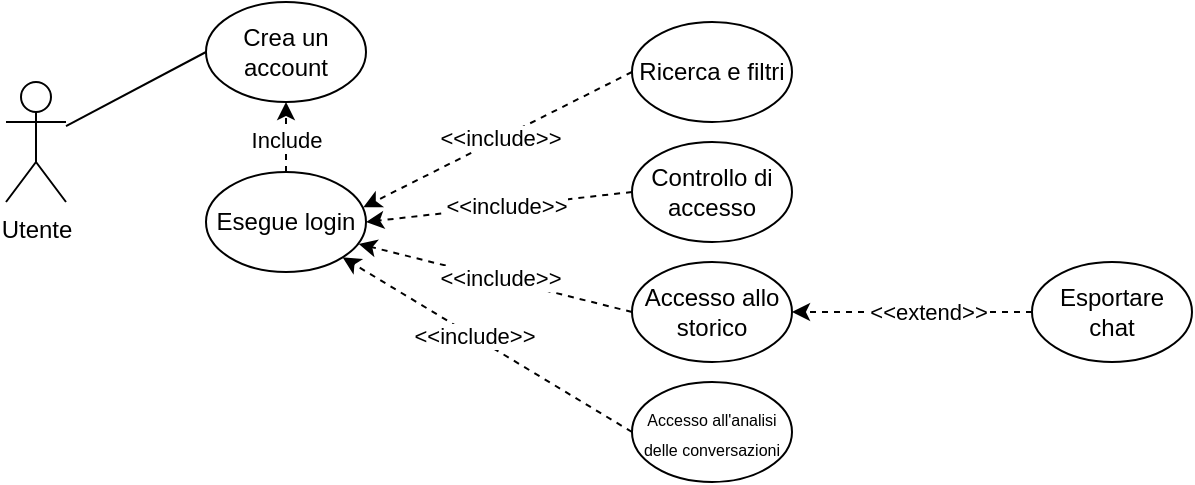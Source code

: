 <mxfile version="24.7.12">
  <diagram name="Pagina-1" id="y0HrhLQ2pEvVetHJkKMp">
    <mxGraphModel dx="989" dy="514" grid="1" gridSize="10" guides="1" tooltips="1" connect="1" arrows="1" fold="1" page="1" pageScale="1" pageWidth="827" pageHeight="1169" math="0" shadow="0">
      <root>
        <mxCell id="0" />
        <mxCell id="1" parent="0" />
        <mxCell id="rlAfkRkF3ex-MCZ8_QVs-6" value="Utente" style="shape=umlActor;verticalLabelPosition=bottom;verticalAlign=top;html=1;outlineConnect=0;" parent="1" vertex="1">
          <mxGeometry x="100" y="220" width="30" height="60" as="geometry" />
        </mxCell>
        <mxCell id="rlAfkRkF3ex-MCZ8_QVs-7" value="Esegue login" style="ellipse;whiteSpace=wrap;html=1;" parent="1" vertex="1">
          <mxGeometry x="200" y="265" width="80" height="50" as="geometry" />
        </mxCell>
        <mxCell id="rlAfkRkF3ex-MCZ8_QVs-9" value="Ricerca e filtri" style="ellipse;whiteSpace=wrap;html=1;" parent="1" vertex="1">
          <mxGeometry x="413" y="190" width="80" height="50" as="geometry" />
        </mxCell>
        <mxCell id="rlAfkRkF3ex-MCZ8_QVs-10" value="Controllo di accesso" style="ellipse;whiteSpace=wrap;html=1;" parent="1" vertex="1">
          <mxGeometry x="413" y="250" width="80" height="50" as="geometry" />
        </mxCell>
        <mxCell id="rlAfkRkF3ex-MCZ8_QVs-11" value="Accesso allo storico" style="ellipse;whiteSpace=wrap;html=1;" parent="1" vertex="1">
          <mxGeometry x="413" y="310" width="80" height="50" as="geometry" />
        </mxCell>
        <mxCell id="rlAfkRkF3ex-MCZ8_QVs-12" value="&lt;font style=&quot;font-size: 8px;&quot;&gt;Accesso all&#39;analisi delle conversazioni&lt;/font&gt;" style="ellipse;whiteSpace=wrap;html=1;" parent="1" vertex="1">
          <mxGeometry x="413" y="370" width="80" height="50" as="geometry" />
        </mxCell>
        <mxCell id="rlAfkRkF3ex-MCZ8_QVs-13" value="Esportare chat" style="ellipse;whiteSpace=wrap;html=1;" parent="1" vertex="1">
          <mxGeometry x="613" y="310" width="80" height="50" as="geometry" />
        </mxCell>
        <mxCell id="rlAfkRkF3ex-MCZ8_QVs-16" value="" style="endArrow=classic;html=1;rounded=0;entryX=1;entryY=0.5;entryDx=0;entryDy=0;exitX=0;exitY=0.5;exitDx=0;exitDy=0;dashed=1;" parent="1" source="rlAfkRkF3ex-MCZ8_QVs-13" target="rlAfkRkF3ex-MCZ8_QVs-11" edge="1">
          <mxGeometry width="50" height="50" relative="1" as="geometry">
            <mxPoint x="553" y="420" as="sourcePoint" />
            <mxPoint x="603" y="370" as="targetPoint" />
          </mxGeometry>
        </mxCell>
        <mxCell id="rlAfkRkF3ex-MCZ8_QVs-18" value="&amp;lt;&amp;lt;extend&amp;gt;&amp;gt;" style="edgeLabel;html=1;align=center;verticalAlign=middle;resizable=0;points=[];" parent="rlAfkRkF3ex-MCZ8_QVs-16" vertex="1" connectable="0">
          <mxGeometry x="-0.125" relative="1" as="geometry">
            <mxPoint as="offset" />
          </mxGeometry>
        </mxCell>
        <mxCell id="rlAfkRkF3ex-MCZ8_QVs-21" value="" style="endArrow=classic;html=1;rounded=0;exitX=0;exitY=0.5;exitDx=0;exitDy=0;entryX=0.984;entryY=0.352;entryDx=0;entryDy=0;dashed=1;entryPerimeter=0;" parent="1" source="rlAfkRkF3ex-MCZ8_QVs-9" target="rlAfkRkF3ex-MCZ8_QVs-7" edge="1">
          <mxGeometry width="50" height="50" relative="1" as="geometry">
            <mxPoint x="196" y="250" as="sourcePoint" />
            <mxPoint x="246" y="200" as="targetPoint" />
          </mxGeometry>
        </mxCell>
        <mxCell id="rlAfkRkF3ex-MCZ8_QVs-28" value="&amp;lt;&amp;lt;include&amp;gt;&amp;gt;" style="edgeLabel;html=1;align=center;verticalAlign=middle;resizable=0;points=[];" parent="rlAfkRkF3ex-MCZ8_QVs-21" vertex="1" connectable="0">
          <mxGeometry x="-0.018" y="-1" relative="1" as="geometry">
            <mxPoint as="offset" />
          </mxGeometry>
        </mxCell>
        <mxCell id="rlAfkRkF3ex-MCZ8_QVs-22" value="" style="endArrow=classic;html=1;rounded=0;exitX=0;exitY=0.5;exitDx=0;exitDy=0;entryX=1;entryY=0.5;entryDx=0;entryDy=0;dashed=1;" parent="1" source="rlAfkRkF3ex-MCZ8_QVs-10" target="rlAfkRkF3ex-MCZ8_QVs-7" edge="1">
          <mxGeometry width="50" height="50" relative="1" as="geometry">
            <mxPoint x="356" y="225" as="sourcePoint" />
            <mxPoint x="278" y="282" as="targetPoint" />
          </mxGeometry>
        </mxCell>
        <mxCell id="rlAfkRkF3ex-MCZ8_QVs-29" value="&amp;lt;&amp;lt;include&amp;gt;&amp;gt;" style="edgeLabel;html=1;align=center;verticalAlign=middle;resizable=0;points=[];" parent="rlAfkRkF3ex-MCZ8_QVs-22" vertex="1" connectable="0">
          <mxGeometry x="-0.044" relative="1" as="geometry">
            <mxPoint as="offset" />
          </mxGeometry>
        </mxCell>
        <mxCell id="rlAfkRkF3ex-MCZ8_QVs-23" value="" style="endArrow=classic;html=1;rounded=0;exitX=0;exitY=0.5;exitDx=0;exitDy=0;entryX=0.955;entryY=0.719;entryDx=0;entryDy=0;dashed=1;entryPerimeter=0;" parent="1" source="rlAfkRkF3ex-MCZ8_QVs-11" target="rlAfkRkF3ex-MCZ8_QVs-7" edge="1">
          <mxGeometry width="50" height="50" relative="1" as="geometry">
            <mxPoint x="366" y="235" as="sourcePoint" />
            <mxPoint x="288" y="292" as="targetPoint" />
          </mxGeometry>
        </mxCell>
        <mxCell id="rlAfkRkF3ex-MCZ8_QVs-30" value="&amp;lt;&amp;lt;include&amp;gt;&amp;gt;" style="edgeLabel;html=1;align=center;verticalAlign=middle;resizable=0;points=[];" parent="rlAfkRkF3ex-MCZ8_QVs-23" vertex="1" connectable="0">
          <mxGeometry x="-0.024" y="-1" relative="1" as="geometry">
            <mxPoint as="offset" />
          </mxGeometry>
        </mxCell>
        <mxCell id="rlAfkRkF3ex-MCZ8_QVs-25" value="" style="endArrow=classic;html=1;rounded=0;exitX=0;exitY=0.5;exitDx=0;exitDy=0;entryX=1;entryY=1;entryDx=0;entryDy=0;dashed=1;" parent="1" source="rlAfkRkF3ex-MCZ8_QVs-12" target="rlAfkRkF3ex-MCZ8_QVs-7" edge="1">
          <mxGeometry width="50" height="50" relative="1" as="geometry">
            <mxPoint x="376" y="245" as="sourcePoint" />
            <mxPoint x="298" y="302" as="targetPoint" />
          </mxGeometry>
        </mxCell>
        <mxCell id="rlAfkRkF3ex-MCZ8_QVs-31" value="&amp;lt;&amp;lt;include&amp;gt;&amp;gt;" style="edgeLabel;html=1;align=center;verticalAlign=middle;resizable=0;points=[];" parent="rlAfkRkF3ex-MCZ8_QVs-25" vertex="1" connectable="0">
          <mxGeometry x="0.098" relative="1" as="geometry">
            <mxPoint as="offset" />
          </mxGeometry>
        </mxCell>
        <mxCell id="Dz9RqnHb0-KLCWfCBbqJ-2" value="Crea un account" style="ellipse;whiteSpace=wrap;html=1;" vertex="1" parent="1">
          <mxGeometry x="200" y="180" width="80" height="50" as="geometry" />
        </mxCell>
        <mxCell id="Dz9RqnHb0-KLCWfCBbqJ-3" value="" style="endArrow=none;html=1;rounded=0;entryX=0;entryY=0.5;entryDx=0;entryDy=0;" edge="1" parent="1" source="rlAfkRkF3ex-MCZ8_QVs-6" target="Dz9RqnHb0-KLCWfCBbqJ-2">
          <mxGeometry width="50" height="50" relative="1" as="geometry">
            <mxPoint x="130" y="249" as="sourcePoint" />
            <mxPoint x="210" y="230" as="targetPoint" />
          </mxGeometry>
        </mxCell>
        <mxCell id="Dz9RqnHb0-KLCWfCBbqJ-4" value="" style="endArrow=classic;html=1;rounded=0;entryX=0.5;entryY=1;entryDx=0;entryDy=0;exitX=0.5;exitY=0;exitDx=0;exitDy=0;dashed=1;" edge="1" parent="1" source="rlAfkRkF3ex-MCZ8_QVs-7" target="Dz9RqnHb0-KLCWfCBbqJ-2">
          <mxGeometry width="50" height="50" relative="1" as="geometry">
            <mxPoint x="200" y="290" as="sourcePoint" />
            <mxPoint x="250" y="240" as="targetPoint" />
          </mxGeometry>
        </mxCell>
        <mxCell id="Dz9RqnHb0-KLCWfCBbqJ-5" value="Include" style="edgeLabel;html=1;align=center;verticalAlign=middle;resizable=0;points=[];" vertex="1" connectable="0" parent="Dz9RqnHb0-KLCWfCBbqJ-4">
          <mxGeometry x="-0.086" relative="1" as="geometry">
            <mxPoint as="offset" />
          </mxGeometry>
        </mxCell>
      </root>
    </mxGraphModel>
  </diagram>
</mxfile>
